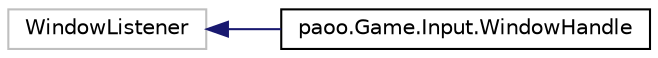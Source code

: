 digraph "Graphical Class Hierarchy"
{
 // LATEX_PDF_SIZE
  edge [fontname="Helvetica",fontsize="10",labelfontname="Helvetica",labelfontsize="10"];
  node [fontname="Helvetica",fontsize="10",shape=record];
  rankdir="LR";
  Node28 [label="WindowListener",height=0.2,width=0.4,color="grey75", fillcolor="white", style="filled",tooltip=" "];
  Node28 -> Node0 [dir="back",color="midnightblue",fontsize="10",style="solid",fontname="Helvetica"];
  Node0 [label="paoo.Game.Input.WindowHandle",height=0.2,width=0.4,color="black", fillcolor="white", style="filled",URL="$classpaoo_1_1_game_1_1_input_1_1_window_handle.html",tooltip=" "];
}
